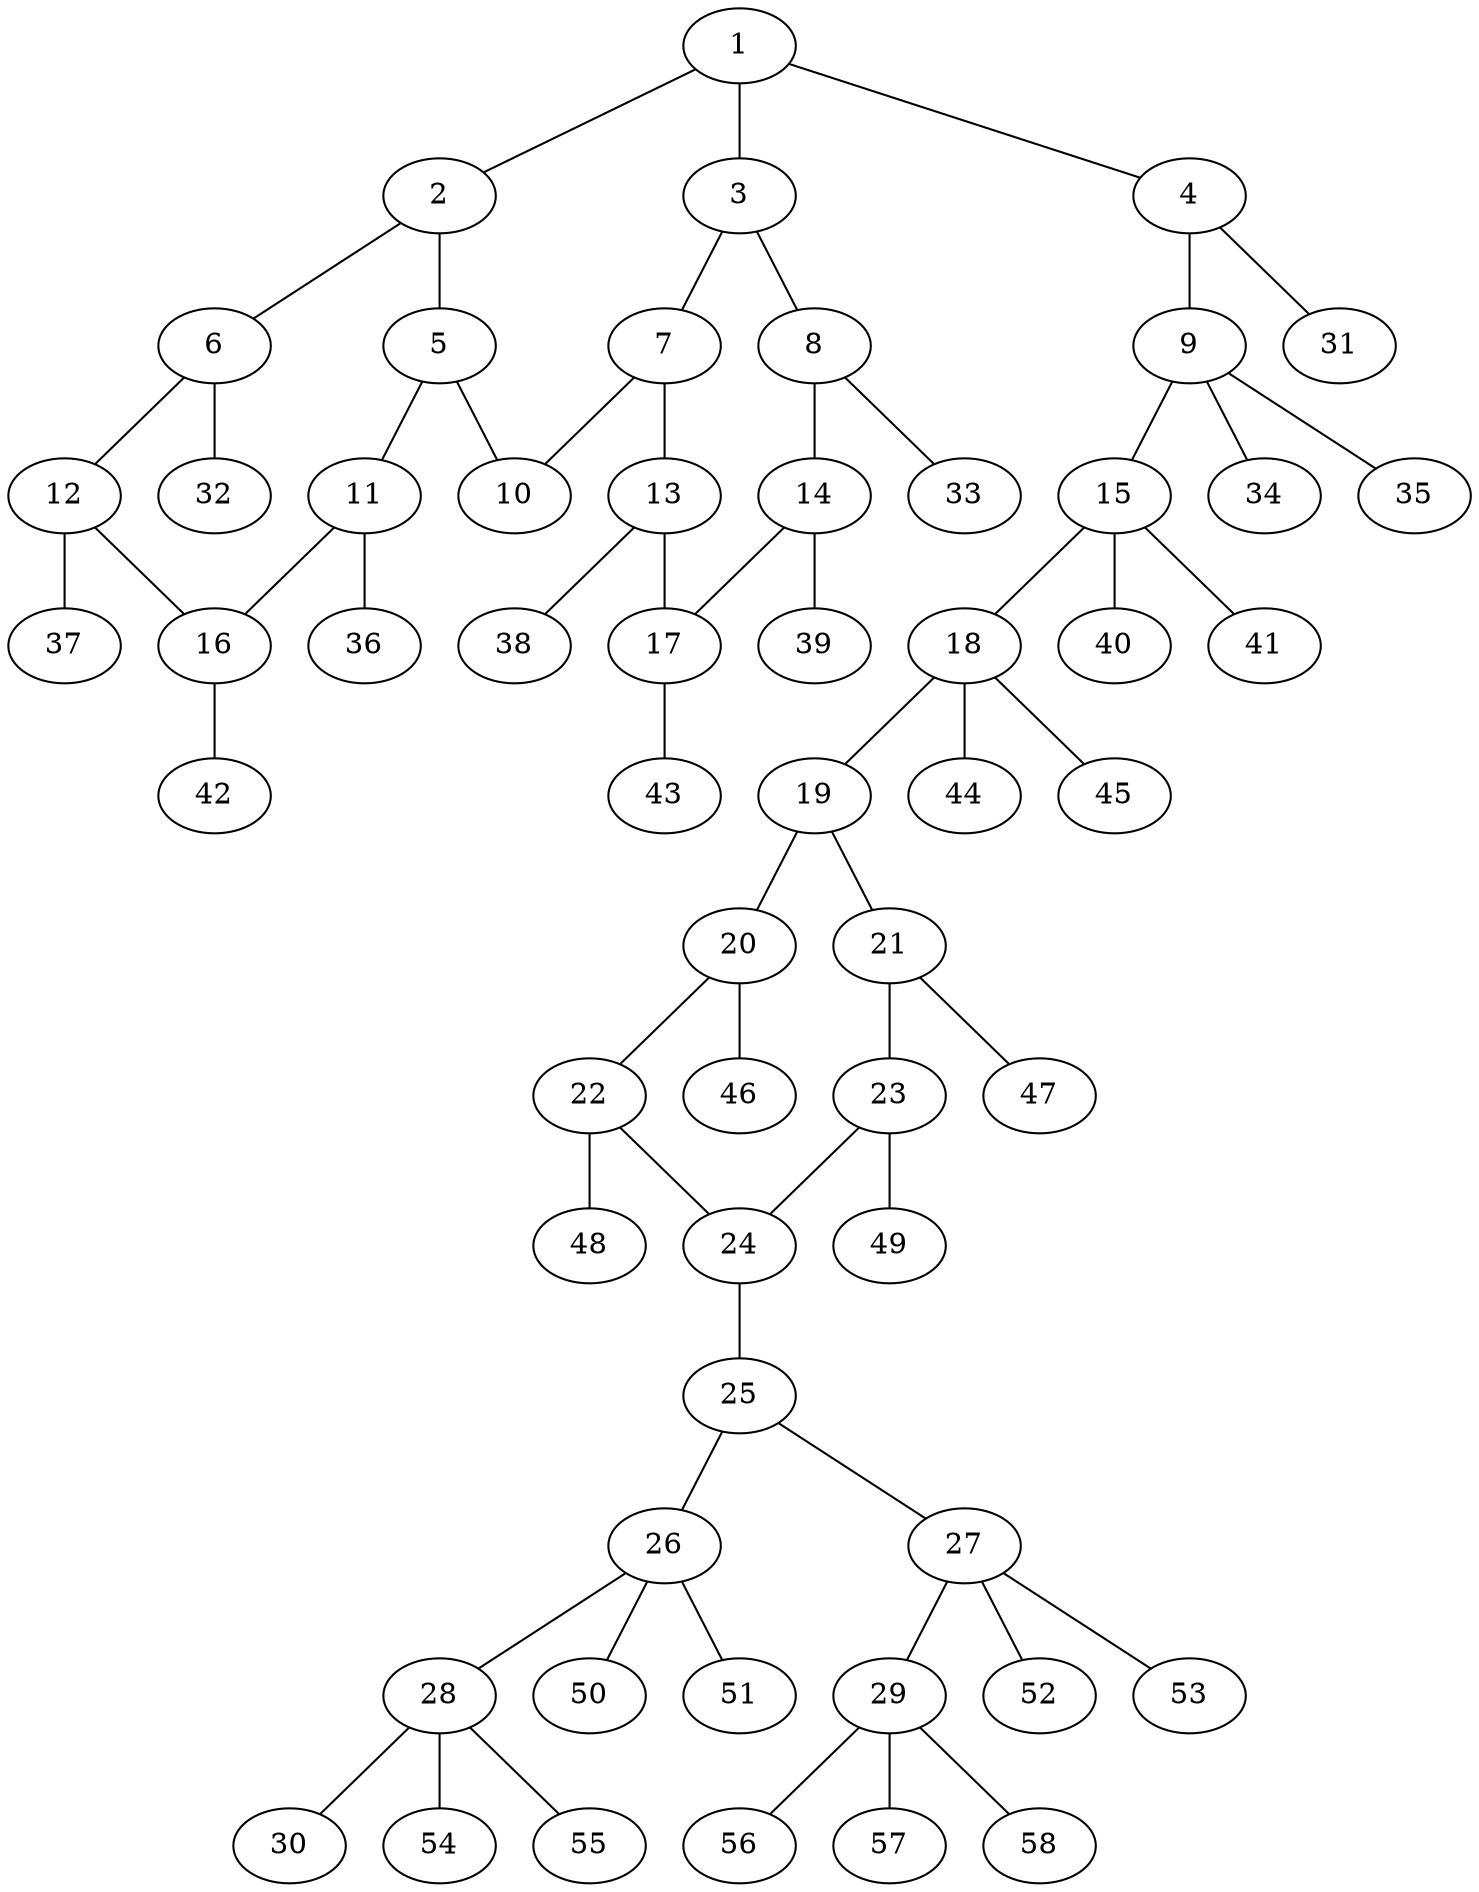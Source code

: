 graph molecule_2721 {
	1	 [chem=C];
	2	 [chem=C];
	1 -- 2	 [valence=2];
	3	 [chem=C];
	1 -- 3	 [valence=1];
	4	 [chem=N];
	1 -- 4	 [valence=1];
	5	 [chem=C];
	2 -- 5	 [valence=1];
	6	 [chem=C];
	2 -- 6	 [valence=1];
	7	 [chem=C];
	3 -- 7	 [valence=2];
	8	 [chem=C];
	3 -- 8	 [valence=1];
	9	 [chem=C];
	4 -- 9	 [valence=1];
	31	 [chem=H];
	4 -- 31	 [valence=1];
	10	 [chem=N];
	5 -- 10	 [valence=2];
	11	 [chem=C];
	5 -- 11	 [valence=1];
	12	 [chem=C];
	6 -- 12	 [valence=2];
	32	 [chem=H];
	6 -- 32	 [valence=1];
	7 -- 10	 [valence=1];
	13	 [chem=C];
	7 -- 13	 [valence=1];
	14	 [chem=C];
	8 -- 14	 [valence=2];
	33	 [chem=H];
	8 -- 33	 [valence=1];
	15	 [chem=C];
	9 -- 15	 [valence=1];
	34	 [chem=H];
	9 -- 34	 [valence=1];
	35	 [chem=H];
	9 -- 35	 [valence=1];
	16	 [chem=C];
	11 -- 16	 [valence=2];
	36	 [chem=H];
	11 -- 36	 [valence=1];
	12 -- 16	 [valence=1];
	37	 [chem=H];
	12 -- 37	 [valence=1];
	17	 [chem=C];
	13 -- 17	 [valence=2];
	38	 [chem=H];
	13 -- 38	 [valence=1];
	14 -- 17	 [valence=1];
	39	 [chem=H];
	14 -- 39	 [valence=1];
	18	 [chem=C];
	15 -- 18	 [valence=1];
	40	 [chem=H];
	15 -- 40	 [valence=1];
	41	 [chem=H];
	15 -- 41	 [valence=1];
	42	 [chem=H];
	16 -- 42	 [valence=1];
	43	 [chem=H];
	17 -- 43	 [valence=1];
	19	 [chem=C];
	18 -- 19	 [valence=1];
	44	 [chem=H];
	18 -- 44	 [valence=1];
	45	 [chem=H];
	18 -- 45	 [valence=1];
	20	 [chem=C];
	19 -- 20	 [valence=1];
	21	 [chem=C];
	19 -- 21	 [valence=2];
	22	 [chem=C];
	20 -- 22	 [valence=2];
	46	 [chem=H];
	20 -- 46	 [valence=1];
	23	 [chem=C];
	21 -- 23	 [valence=1];
	47	 [chem=H];
	21 -- 47	 [valence=1];
	24	 [chem=C];
	22 -- 24	 [valence=1];
	48	 [chem=H];
	22 -- 48	 [valence=1];
	23 -- 24	 [valence=2];
	49	 [chem=H];
	23 -- 49	 [valence=1];
	25	 [chem=N];
	24 -- 25	 [valence=1];
	26	 [chem=C];
	25 -- 26	 [valence=1];
	27	 [chem=C];
	25 -- 27	 [valence=1];
	28	 [chem=C];
	26 -- 28	 [valence=1];
	50	 [chem=H];
	26 -- 50	 [valence=1];
	51	 [chem=H];
	26 -- 51	 [valence=1];
	29	 [chem=C];
	27 -- 29	 [valence=1];
	52	 [chem=H];
	27 -- 52	 [valence=1];
	53	 [chem=H];
	27 -- 53	 [valence=1];
	30	 [chem=Cl];
	28 -- 30	 [valence=1];
	54	 [chem=H];
	28 -- 54	 [valence=1];
	55	 [chem=H];
	28 -- 55	 [valence=1];
	56	 [chem=H];
	29 -- 56	 [valence=1];
	57	 [chem=H];
	29 -- 57	 [valence=1];
	58	 [chem=H];
	29 -- 58	 [valence=1];
}
